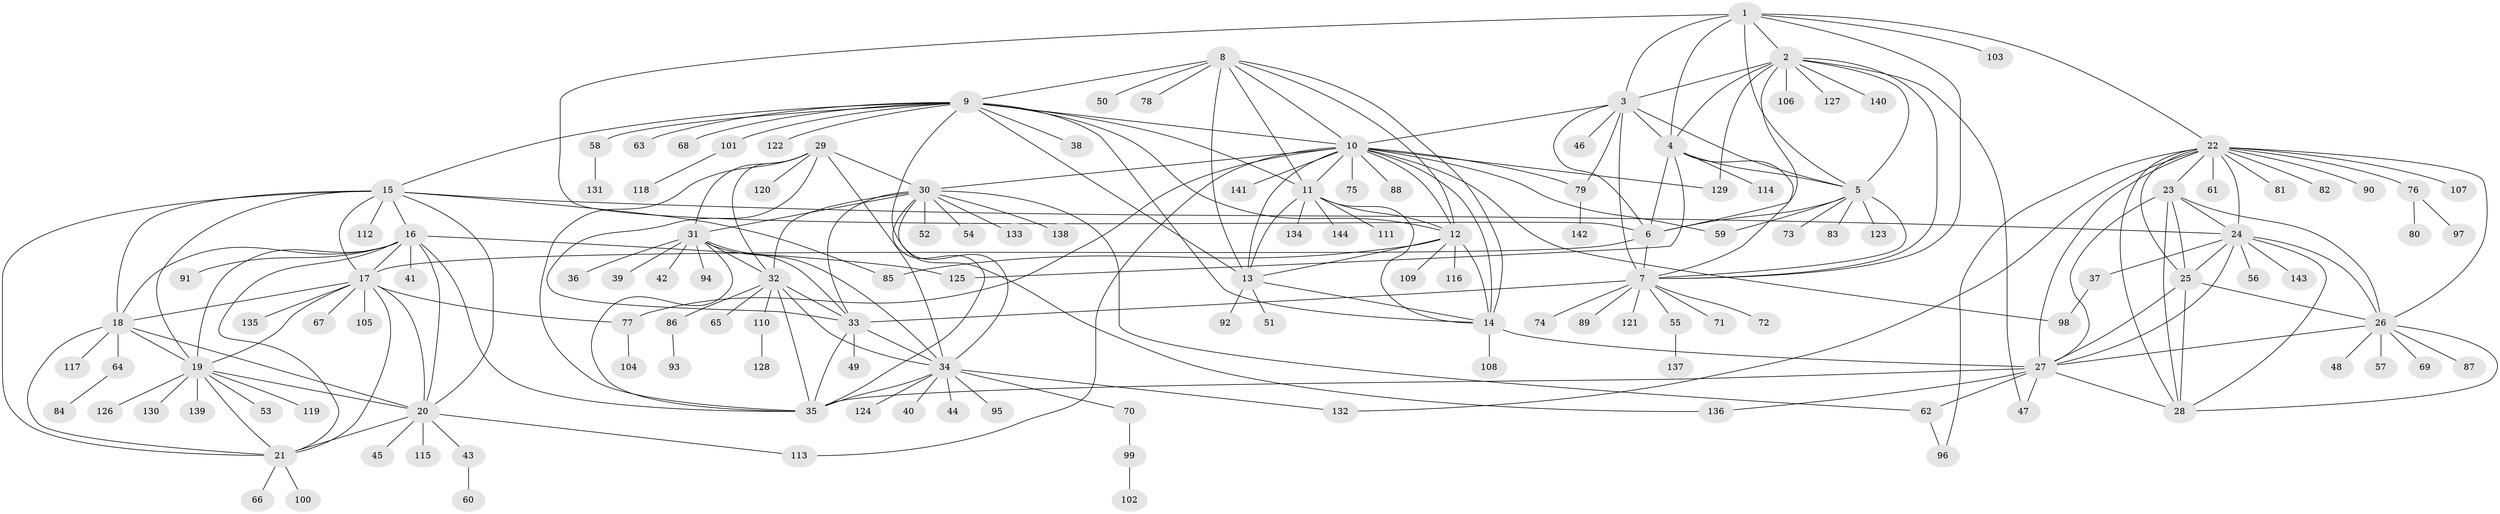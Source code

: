 // coarse degree distribution, {1: 0.6379310344827587, 12: 0.017241379310344827, 2: 0.1206896551724138, 9: 0.017241379310344827, 4: 0.034482758620689655, 5: 0.034482758620689655, 6: 0.05172413793103448, 13: 0.017241379310344827, 3: 0.017241379310344827, 10: 0.017241379310344827, 11: 0.034482758620689655}
// Generated by graph-tools (version 1.1) at 2025/37/03/04/25 23:37:47]
// undirected, 144 vertices, 237 edges
graph export_dot {
  node [color=gray90,style=filled];
  1;
  2;
  3;
  4;
  5;
  6;
  7;
  8;
  9;
  10;
  11;
  12;
  13;
  14;
  15;
  16;
  17;
  18;
  19;
  20;
  21;
  22;
  23;
  24;
  25;
  26;
  27;
  28;
  29;
  30;
  31;
  32;
  33;
  34;
  35;
  36;
  37;
  38;
  39;
  40;
  41;
  42;
  43;
  44;
  45;
  46;
  47;
  48;
  49;
  50;
  51;
  52;
  53;
  54;
  55;
  56;
  57;
  58;
  59;
  60;
  61;
  62;
  63;
  64;
  65;
  66;
  67;
  68;
  69;
  70;
  71;
  72;
  73;
  74;
  75;
  76;
  77;
  78;
  79;
  80;
  81;
  82;
  83;
  84;
  85;
  86;
  87;
  88;
  89;
  90;
  91;
  92;
  93;
  94;
  95;
  96;
  97;
  98;
  99;
  100;
  101;
  102;
  103;
  104;
  105;
  106;
  107;
  108;
  109;
  110;
  111;
  112;
  113;
  114;
  115;
  116;
  117;
  118;
  119;
  120;
  121;
  122;
  123;
  124;
  125;
  126;
  127;
  128;
  129;
  130;
  131;
  132;
  133;
  134;
  135;
  136;
  137;
  138;
  139;
  140;
  141;
  142;
  143;
  144;
  1 -- 2;
  1 -- 3;
  1 -- 4;
  1 -- 5;
  1 -- 6;
  1 -- 7;
  1 -- 22;
  1 -- 103;
  2 -- 3;
  2 -- 4;
  2 -- 5;
  2 -- 6;
  2 -- 7;
  2 -- 47;
  2 -- 106;
  2 -- 127;
  2 -- 129;
  2 -- 140;
  3 -- 4;
  3 -- 5;
  3 -- 6;
  3 -- 7;
  3 -- 10;
  3 -- 46;
  3 -- 79;
  4 -- 5;
  4 -- 6;
  4 -- 7;
  4 -- 114;
  4 -- 125;
  5 -- 6;
  5 -- 7;
  5 -- 59;
  5 -- 73;
  5 -- 83;
  5 -- 123;
  6 -- 7;
  6 -- 17;
  7 -- 33;
  7 -- 55;
  7 -- 71;
  7 -- 72;
  7 -- 74;
  7 -- 89;
  7 -- 121;
  8 -- 9;
  8 -- 10;
  8 -- 11;
  8 -- 12;
  8 -- 13;
  8 -- 14;
  8 -- 50;
  8 -- 78;
  9 -- 10;
  9 -- 11;
  9 -- 12;
  9 -- 13;
  9 -- 14;
  9 -- 15;
  9 -- 38;
  9 -- 58;
  9 -- 63;
  9 -- 68;
  9 -- 101;
  9 -- 122;
  9 -- 136;
  10 -- 11;
  10 -- 12;
  10 -- 13;
  10 -- 14;
  10 -- 30;
  10 -- 59;
  10 -- 75;
  10 -- 77;
  10 -- 79;
  10 -- 88;
  10 -- 98;
  10 -- 113;
  10 -- 129;
  10 -- 141;
  11 -- 12;
  11 -- 13;
  11 -- 14;
  11 -- 111;
  11 -- 134;
  11 -- 144;
  12 -- 13;
  12 -- 14;
  12 -- 85;
  12 -- 109;
  12 -- 116;
  13 -- 14;
  13 -- 51;
  13 -- 92;
  14 -- 27;
  14 -- 108;
  15 -- 16;
  15 -- 17;
  15 -- 18;
  15 -- 19;
  15 -- 20;
  15 -- 21;
  15 -- 24;
  15 -- 85;
  15 -- 112;
  16 -- 17;
  16 -- 18;
  16 -- 19;
  16 -- 20;
  16 -- 21;
  16 -- 35;
  16 -- 41;
  16 -- 91;
  16 -- 125;
  17 -- 18;
  17 -- 19;
  17 -- 20;
  17 -- 21;
  17 -- 67;
  17 -- 77;
  17 -- 105;
  17 -- 135;
  18 -- 19;
  18 -- 20;
  18 -- 21;
  18 -- 64;
  18 -- 117;
  19 -- 20;
  19 -- 21;
  19 -- 53;
  19 -- 119;
  19 -- 126;
  19 -- 130;
  19 -- 139;
  20 -- 21;
  20 -- 43;
  20 -- 45;
  20 -- 113;
  20 -- 115;
  21 -- 66;
  21 -- 100;
  22 -- 23;
  22 -- 24;
  22 -- 25;
  22 -- 26;
  22 -- 27;
  22 -- 28;
  22 -- 61;
  22 -- 76;
  22 -- 81;
  22 -- 82;
  22 -- 90;
  22 -- 96;
  22 -- 107;
  22 -- 132;
  23 -- 24;
  23 -- 25;
  23 -- 26;
  23 -- 27;
  23 -- 28;
  24 -- 25;
  24 -- 26;
  24 -- 27;
  24 -- 28;
  24 -- 37;
  24 -- 56;
  24 -- 143;
  25 -- 26;
  25 -- 27;
  25 -- 28;
  26 -- 27;
  26 -- 28;
  26 -- 48;
  26 -- 57;
  26 -- 69;
  26 -- 87;
  27 -- 28;
  27 -- 35;
  27 -- 47;
  27 -- 62;
  27 -- 136;
  29 -- 30;
  29 -- 31;
  29 -- 32;
  29 -- 33;
  29 -- 34;
  29 -- 35;
  29 -- 120;
  30 -- 31;
  30 -- 32;
  30 -- 33;
  30 -- 34;
  30 -- 35;
  30 -- 52;
  30 -- 54;
  30 -- 62;
  30 -- 133;
  30 -- 138;
  31 -- 32;
  31 -- 33;
  31 -- 34;
  31 -- 35;
  31 -- 36;
  31 -- 39;
  31 -- 42;
  31 -- 94;
  32 -- 33;
  32 -- 34;
  32 -- 35;
  32 -- 65;
  32 -- 86;
  32 -- 110;
  33 -- 34;
  33 -- 35;
  33 -- 49;
  34 -- 35;
  34 -- 40;
  34 -- 44;
  34 -- 70;
  34 -- 95;
  34 -- 124;
  34 -- 132;
  37 -- 98;
  43 -- 60;
  55 -- 137;
  58 -- 131;
  62 -- 96;
  64 -- 84;
  70 -- 99;
  76 -- 80;
  76 -- 97;
  77 -- 104;
  79 -- 142;
  86 -- 93;
  99 -- 102;
  101 -- 118;
  110 -- 128;
}
